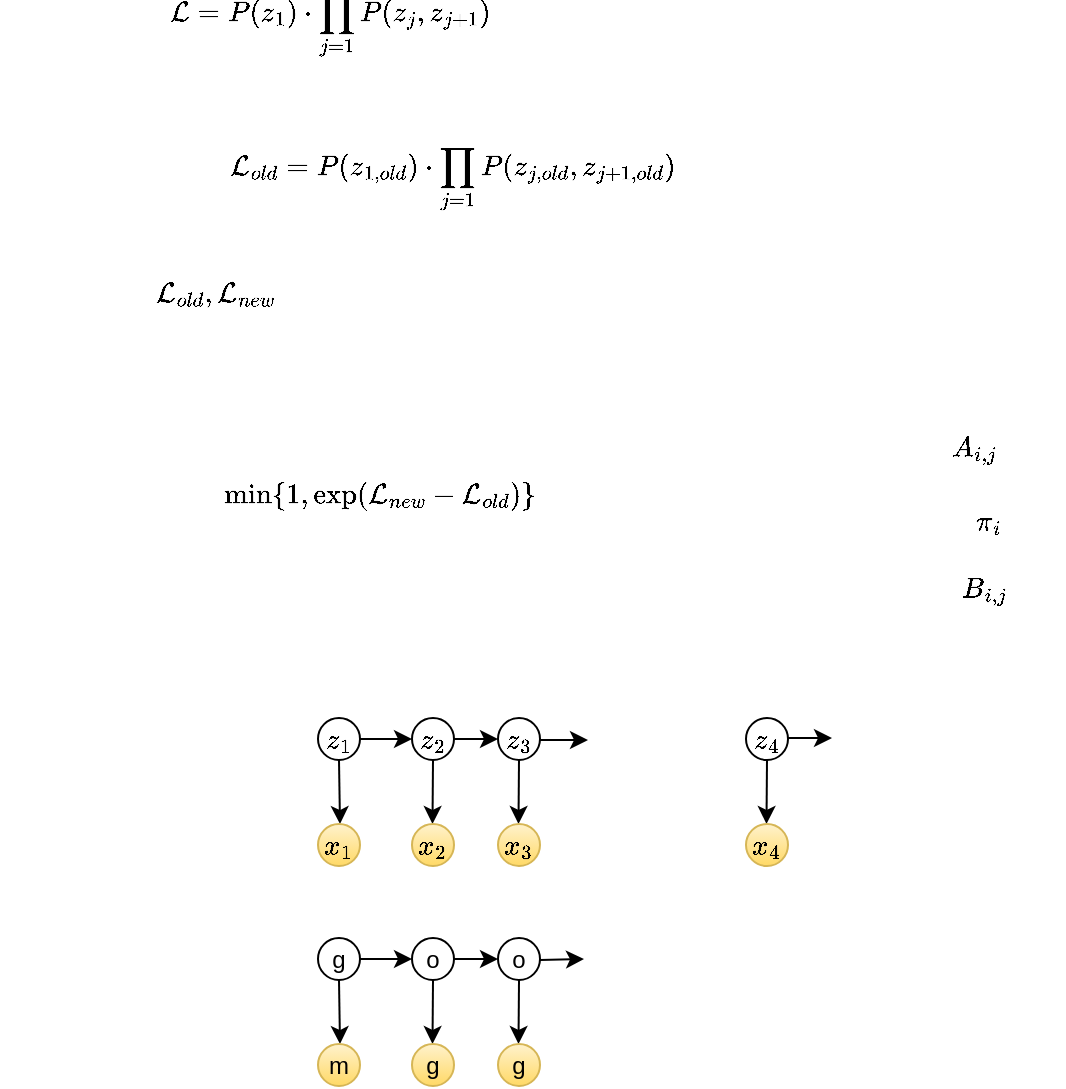 <mxfile version="21.5.0" type="device">
  <diagram name="Page-1" id="RjBNDUpCcJ2VuTWw15ZP">
    <mxGraphModel dx="183" dy="118" grid="0" gridSize="10" guides="1" tooltips="1" connect="1" arrows="1" fold="1" page="0" pageScale="1" pageWidth="827" pageHeight="1169" math="1" shadow="0">
      <root>
        <mxCell id="0" />
        <mxCell id="1" parent="0" />
        <mxCell id="NQkop2qNQtESASyW8k8F-1" value="$$\mathcal{L} = P(z_1) \cdot \prod_{j = 1} P(z_j, z_{j+1})$$" style="text;html=1;align=center;verticalAlign=middle;resizable=0;points=[];autosize=1;strokeColor=none;fillColor=none;" vertex="1" parent="1">
          <mxGeometry x="145" y="250" width="330" height="26" as="geometry" />
        </mxCell>
        <mxCell id="NQkop2qNQtESASyW8k8F-2" value="&lt;span style=&quot;color: rgb(0, 0, 0); font-family: Helvetica; font-size: 12px; font-style: normal; font-variant-ligatures: normal; font-variant-caps: normal; font-weight: 400; letter-spacing: normal; orphans: 2; text-align: center; text-indent: 0px; text-transform: none; widows: 2; word-spacing: 0px; -webkit-text-stroke-width: 0px; background-color: rgb(255, 255, 255); text-decoration-thickness: initial; text-decoration-style: initial; text-decoration-color: initial; float: none; display: inline !important;&quot;&gt;$$\mathcal{L}_{old} = P(z_{1, old}) \cdot \prod_{j = 1} P(z_{j, old}, z_{j+1, old})$$&lt;/span&gt;" style="text;whiteSpace=wrap;html=1;" vertex="1" parent="1">
          <mxGeometry x="257.61" y="304.634" width="340" height="36" as="geometry" />
        </mxCell>
        <mxCell id="NQkop2qNQtESASyW8k8F-4" value="&lt;span style=&quot;color: rgb(0, 0, 0); font-family: Helvetica; font-size: 12px; font-style: normal; font-variant-ligatures: normal; font-variant-caps: normal; font-weight: 400; letter-spacing: normal; orphans: 2; text-align: center; text-indent: 0px; text-transform: none; widows: 2; word-spacing: 0px; -webkit-text-stroke-width: 0px; background-color: rgb(255, 255, 255); text-decoration-thickness: initial; text-decoration-style: initial; text-decoration-color: initial; float: none; display: inline !important;&quot;&gt;$$\mathcal{L_old}, \mathcal{L_new}$$&lt;/span&gt;" style="text;whiteSpace=wrap;html=1;" vertex="1" parent="1">
          <mxGeometry x="221.0" y="371.004" width="340" height="36" as="geometry" />
        </mxCell>
        <mxCell id="NQkop2qNQtESASyW8k8F-6" value="&lt;span style=&quot;color: rgb(0, 0, 0); font-family: Helvetica; font-size: 12px; font-style: normal; font-variant-ligatures: normal; font-variant-caps: normal; font-weight: 400; letter-spacing: normal; orphans: 2; text-align: center; text-indent: 0px; text-transform: none; widows: 2; word-spacing: 0px; -webkit-text-stroke-width: 0px; background-color: rgb(255, 255, 255); text-decoration-thickness: initial; text-decoration-style: initial; text-decoration-color: initial; float: none; display: inline !important;&quot;&gt;$$\min\{1, \exp(\mathcal{L_new}- \mathcal{L_old}&lt;br&gt;)\}$$&lt;/span&gt;" style="text;whiteSpace=wrap;html=1;" vertex="1" parent="1">
          <mxGeometry x="255.383" y="472.149" width="233" height="36" as="geometry" />
        </mxCell>
        <mxCell id="NQkop2qNQtESASyW8k8F-7" value="$$z_1$$" style="ellipse;whiteSpace=wrap;html=1;aspect=fixed;" vertex="1" parent="1">
          <mxGeometry x="304" y="609" width="21" height="21" as="geometry" />
        </mxCell>
        <mxCell id="NQkop2qNQtESASyW8k8F-9" value="$$z_2$$" style="ellipse;whiteSpace=wrap;html=1;aspect=fixed;" vertex="1" parent="1">
          <mxGeometry x="351" y="609" width="21" height="21" as="geometry" />
        </mxCell>
        <mxCell id="NQkop2qNQtESASyW8k8F-10" value="$$z_3$$" style="ellipse;whiteSpace=wrap;html=1;aspect=fixed;" vertex="1" parent="1">
          <mxGeometry x="394" y="609" width="21" height="21" as="geometry" />
        </mxCell>
        <mxCell id="NQkop2qNQtESASyW8k8F-11" value="" style="endArrow=classic;html=1;rounded=0;exitX=1;exitY=0.5;exitDx=0;exitDy=0;entryX=0;entryY=0.5;entryDx=0;entryDy=0;" edge="1" parent="1" source="NQkop2qNQtESASyW8k8F-7" target="NQkop2qNQtESASyW8k8F-9">
          <mxGeometry width="50" height="50" relative="1" as="geometry">
            <mxPoint x="331.5" y="605" as="sourcePoint" />
            <mxPoint x="381.5" y="555" as="targetPoint" />
          </mxGeometry>
        </mxCell>
        <mxCell id="NQkop2qNQtESASyW8k8F-12" value="" style="endArrow=classic;html=1;rounded=0;exitX=1;exitY=0.5;exitDx=0;exitDy=0;entryX=0;entryY=0.5;entryDx=0;entryDy=0;" edge="1" parent="1" source="NQkop2qNQtESASyW8k8F-9" target="NQkop2qNQtESASyW8k8F-10">
          <mxGeometry width="50" height="50" relative="1" as="geometry">
            <mxPoint x="367" y="619.26" as="sourcePoint" />
            <mxPoint x="388" y="619.26" as="targetPoint" />
          </mxGeometry>
        </mxCell>
        <mxCell id="NQkop2qNQtESASyW8k8F-15" value="" style="endArrow=classic;html=1;rounded=0;exitX=0.5;exitY=1;exitDx=0;exitDy=0;" edge="1" parent="1" source="NQkop2qNQtESASyW8k8F-7">
          <mxGeometry width="50" height="50" relative="1" as="geometry">
            <mxPoint x="337" y="659" as="sourcePoint" />
            <mxPoint x="315" y="662" as="targetPoint" />
          </mxGeometry>
        </mxCell>
        <mxCell id="NQkop2qNQtESASyW8k8F-16" value="" style="endArrow=classic;html=1;rounded=0;exitX=0.5;exitY=1;exitDx=0;exitDy=0;" edge="1" parent="1" source="NQkop2qNQtESASyW8k8F-9">
          <mxGeometry width="50" height="50" relative="1" as="geometry">
            <mxPoint x="361.25" y="630" as="sourcePoint" />
            <mxPoint x="361.25" y="662" as="targetPoint" />
          </mxGeometry>
        </mxCell>
        <mxCell id="NQkop2qNQtESASyW8k8F-17" value="" style="endArrow=classic;html=1;rounded=0;exitX=0.5;exitY=1;exitDx=0;exitDy=0;" edge="1" parent="1" source="NQkop2qNQtESASyW8k8F-10">
          <mxGeometry width="50" height="50" relative="1" as="geometry">
            <mxPoint x="404.25" y="630" as="sourcePoint" />
            <mxPoint x="404.25" y="662" as="targetPoint" />
          </mxGeometry>
        </mxCell>
        <mxCell id="NQkop2qNQtESASyW8k8F-18" value="$$x_1$$" style="ellipse;whiteSpace=wrap;html=1;aspect=fixed;fillColor=#fff2cc;gradientColor=#ffd966;strokeColor=#d6b656;" vertex="1" parent="1">
          <mxGeometry x="304" y="662" width="21" height="21" as="geometry" />
        </mxCell>
        <mxCell id="NQkop2qNQtESASyW8k8F-19" value="$$x_2$$" style="ellipse;whiteSpace=wrap;html=1;aspect=fixed;fillColor=#fff2cc;gradientColor=#ffd966;strokeColor=#d6b656;" vertex="1" parent="1">
          <mxGeometry x="351" y="662" width="21" height="21" as="geometry" />
        </mxCell>
        <mxCell id="NQkop2qNQtESASyW8k8F-20" value="$$x_3$$" style="ellipse;whiteSpace=wrap;html=1;aspect=fixed;fillColor=#fff2cc;gradientColor=#ffd966;strokeColor=#d6b656;" vertex="1" parent="1">
          <mxGeometry x="394" y="662" width="21" height="21" as="geometry" />
        </mxCell>
        <mxCell id="NQkop2qNQtESASyW8k8F-23" value="$$z_4$$" style="ellipse;whiteSpace=wrap;html=1;aspect=fixed;" vertex="1" parent="1">
          <mxGeometry x="518" y="609" width="21" height="21" as="geometry" />
        </mxCell>
        <mxCell id="NQkop2qNQtESASyW8k8F-24" value="" style="endArrow=classic;html=1;rounded=0;exitX=1;exitY=0.5;exitDx=0;exitDy=0;" edge="1" parent="1">
          <mxGeometry width="50" height="50" relative="1" as="geometry">
            <mxPoint x="415" y="620" as="sourcePoint" />
            <mxPoint x="439" y="620" as="targetPoint" />
          </mxGeometry>
        </mxCell>
        <mxCell id="NQkop2qNQtESASyW8k8F-26" value="" style="endArrow=classic;html=1;rounded=0;exitX=0.5;exitY=1;exitDx=0;exitDy=0;" edge="1" parent="1" source="NQkop2qNQtESASyW8k8F-23">
          <mxGeometry width="50" height="50" relative="1" as="geometry">
            <mxPoint x="528.25" y="630" as="sourcePoint" />
            <mxPoint x="528.25" y="662" as="targetPoint" />
          </mxGeometry>
        </mxCell>
        <mxCell id="NQkop2qNQtESASyW8k8F-27" value="$$x_4$$" style="ellipse;whiteSpace=wrap;html=1;aspect=fixed;fillColor=#fff2cc;gradientColor=#ffd966;strokeColor=#d6b656;" vertex="1" parent="1">
          <mxGeometry x="518" y="662" width="21" height="21" as="geometry" />
        </mxCell>
        <mxCell id="NQkop2qNQtESASyW8k8F-49" value="g" style="ellipse;whiteSpace=wrap;html=1;aspect=fixed;" vertex="1" parent="1">
          <mxGeometry x="304" y="719" width="21" height="21" as="geometry" />
        </mxCell>
        <mxCell id="NQkop2qNQtESASyW8k8F-50" value="o" style="ellipse;whiteSpace=wrap;html=1;aspect=fixed;" vertex="1" parent="1">
          <mxGeometry x="351" y="719" width="21" height="21" as="geometry" />
        </mxCell>
        <mxCell id="NQkop2qNQtESASyW8k8F-51" value="o" style="ellipse;whiteSpace=wrap;html=1;aspect=fixed;verticalAlign=middle;labelPosition=center;verticalLabelPosition=middle;align=center;" vertex="1" parent="1">
          <mxGeometry x="394" y="719" width="21" height="21" as="geometry" />
        </mxCell>
        <mxCell id="NQkop2qNQtESASyW8k8F-52" value="" style="endArrow=classic;html=1;rounded=0;exitX=1;exitY=0.5;exitDx=0;exitDy=0;entryX=0;entryY=0.5;entryDx=0;entryDy=0;" edge="1" parent="1" source="NQkop2qNQtESASyW8k8F-49" target="NQkop2qNQtESASyW8k8F-50">
          <mxGeometry width="50" height="50" relative="1" as="geometry">
            <mxPoint x="331.5" y="715" as="sourcePoint" />
            <mxPoint x="381.5" y="665" as="targetPoint" />
          </mxGeometry>
        </mxCell>
        <mxCell id="NQkop2qNQtESASyW8k8F-53" value="" style="endArrow=classic;html=1;rounded=0;exitX=1;exitY=0.5;exitDx=0;exitDy=0;entryX=0;entryY=0.5;entryDx=0;entryDy=0;" edge="1" parent="1" source="NQkop2qNQtESASyW8k8F-50" target="NQkop2qNQtESASyW8k8F-51">
          <mxGeometry width="50" height="50" relative="1" as="geometry">
            <mxPoint x="367" y="729.26" as="sourcePoint" />
            <mxPoint x="388" y="729.26" as="targetPoint" />
          </mxGeometry>
        </mxCell>
        <mxCell id="NQkop2qNQtESASyW8k8F-54" value="" style="endArrow=classic;html=1;rounded=0;exitX=0.5;exitY=1;exitDx=0;exitDy=0;" edge="1" parent="1" source="NQkop2qNQtESASyW8k8F-49">
          <mxGeometry width="50" height="50" relative="1" as="geometry">
            <mxPoint x="337" y="769" as="sourcePoint" />
            <mxPoint x="315" y="772" as="targetPoint" />
          </mxGeometry>
        </mxCell>
        <mxCell id="NQkop2qNQtESASyW8k8F-55" value="" style="endArrow=classic;html=1;rounded=0;exitX=0.5;exitY=1;exitDx=0;exitDy=0;" edge="1" parent="1" source="NQkop2qNQtESASyW8k8F-50">
          <mxGeometry width="50" height="50" relative="1" as="geometry">
            <mxPoint x="361.25" y="740" as="sourcePoint" />
            <mxPoint x="361.25" y="772" as="targetPoint" />
          </mxGeometry>
        </mxCell>
        <mxCell id="NQkop2qNQtESASyW8k8F-56" value="" style="endArrow=classic;html=1;rounded=0;exitX=0.5;exitY=1;exitDx=0;exitDy=0;" edge="1" parent="1" source="NQkop2qNQtESASyW8k8F-51">
          <mxGeometry width="50" height="50" relative="1" as="geometry">
            <mxPoint x="404.25" y="740" as="sourcePoint" />
            <mxPoint x="404.25" y="772" as="targetPoint" />
          </mxGeometry>
        </mxCell>
        <mxCell id="NQkop2qNQtESASyW8k8F-57" value="m" style="ellipse;whiteSpace=wrap;html=1;aspect=fixed;fillColor=#fff2cc;gradientColor=#ffd966;strokeColor=#d6b656;" vertex="1" parent="1">
          <mxGeometry x="304" y="772" width="21" height="21" as="geometry" />
        </mxCell>
        <mxCell id="NQkop2qNQtESASyW8k8F-58" value="g" style="ellipse;whiteSpace=wrap;html=1;aspect=fixed;fillColor=#fff2cc;gradientColor=#ffd966;strokeColor=#d6b656;" vertex="1" parent="1">
          <mxGeometry x="351" y="772" width="21" height="21" as="geometry" />
        </mxCell>
        <mxCell id="NQkop2qNQtESASyW8k8F-59" value="g" style="ellipse;whiteSpace=wrap;html=1;aspect=fixed;fillColor=#fff2cc;gradientColor=#ffd966;strokeColor=#d6b656;" vertex="1" parent="1">
          <mxGeometry x="394" y="772" width="21" height="21" as="geometry" />
        </mxCell>
        <mxCell id="NQkop2qNQtESASyW8k8F-63" value="" style="endArrow=classic;html=1;rounded=0;exitX=1;exitY=0.5;exitDx=0;exitDy=0;entryX=0;entryY=0.5;entryDx=0;entryDy=0;" edge="1" parent="1">
          <mxGeometry width="50" height="50" relative="1" as="geometry">
            <mxPoint x="415" y="730" as="sourcePoint" />
            <mxPoint x="437.0" y="729.5" as="targetPoint" />
          </mxGeometry>
        </mxCell>
        <mxCell id="NQkop2qNQtESASyW8k8F-70" value="" style="endArrow=classic;html=1;rounded=0;exitX=1;exitY=0.5;exitDx=0;exitDy=0;entryX=0;entryY=0.5;entryDx=0;entryDy=0;" edge="1" parent="1">
          <mxGeometry width="50" height="50" relative="1" as="geometry">
            <mxPoint x="539" y="619" as="sourcePoint" />
            <mxPoint x="561" y="619" as="targetPoint" />
          </mxGeometry>
        </mxCell>
        <mxCell id="NQkop2qNQtESASyW8k8F-77" value="$$A_{i, j}$$" style="text;html=1;align=center;verticalAlign=middle;resizable=0;points=[];autosize=1;strokeColor=none;fillColor=none;" vertex="1" parent="1">
          <mxGeometry x="592" y="461" width="79" height="26" as="geometry" />
        </mxCell>
        <mxCell id="NQkop2qNQtESASyW8k8F-78" value="$$B_{i, j}$$" style="text;html=1;align=center;verticalAlign=middle;resizable=0;points=[];autosize=1;strokeColor=none;fillColor=none;" vertex="1" parent="1">
          <mxGeometry x="597.61" y="532" width="79" height="26" as="geometry" />
        </mxCell>
        <mxCell id="NQkop2qNQtESASyW8k8F-79" value="$$\pi_i$$" style="text;html=1;align=center;verticalAlign=middle;resizable=0;points=[];autosize=1;strokeColor=none;fillColor=none;" vertex="1" parent="1">
          <mxGeometry x="605" y="498" width="67" height="26" as="geometry" />
        </mxCell>
      </root>
    </mxGraphModel>
  </diagram>
</mxfile>
